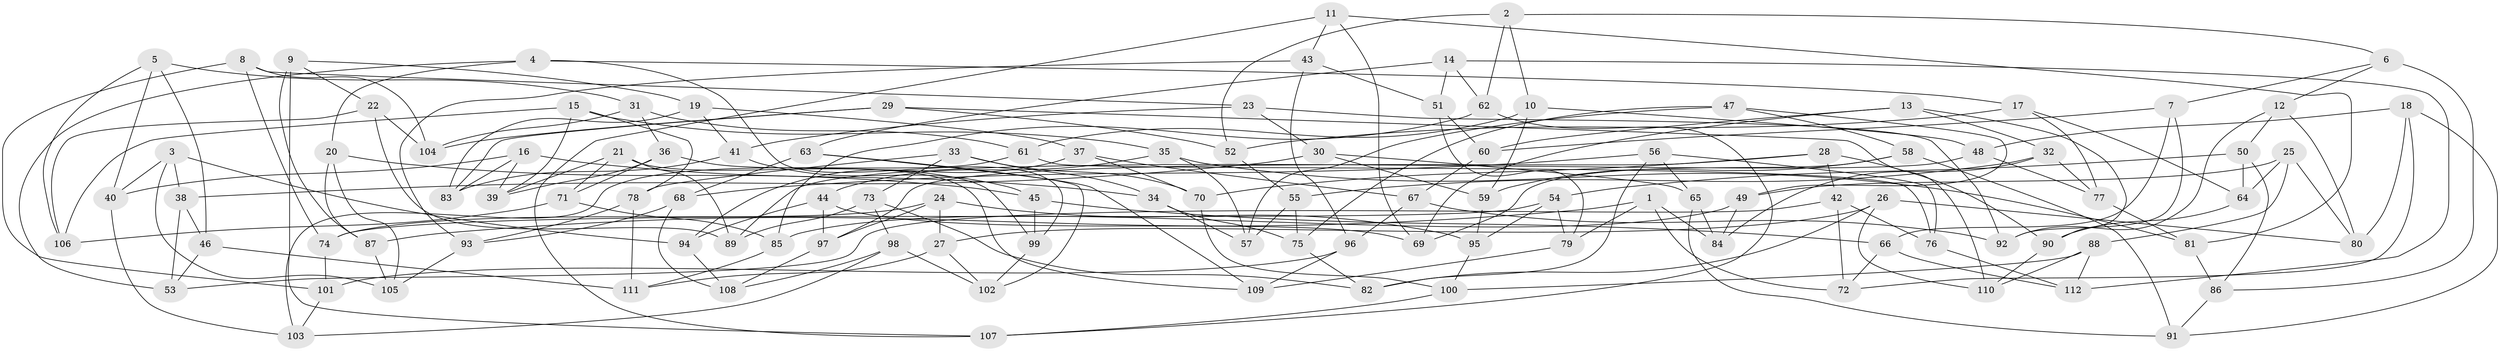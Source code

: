// Generated by graph-tools (version 1.1) at 2025/50/03/09/25 03:50:49]
// undirected, 112 vertices, 224 edges
graph export_dot {
graph [start="1"]
  node [color=gray90,style=filled];
  1;
  2;
  3;
  4;
  5;
  6;
  7;
  8;
  9;
  10;
  11;
  12;
  13;
  14;
  15;
  16;
  17;
  18;
  19;
  20;
  21;
  22;
  23;
  24;
  25;
  26;
  27;
  28;
  29;
  30;
  31;
  32;
  33;
  34;
  35;
  36;
  37;
  38;
  39;
  40;
  41;
  42;
  43;
  44;
  45;
  46;
  47;
  48;
  49;
  50;
  51;
  52;
  53;
  54;
  55;
  56;
  57;
  58;
  59;
  60;
  61;
  62;
  63;
  64;
  65;
  66;
  67;
  68;
  69;
  70;
  71;
  72;
  73;
  74;
  75;
  76;
  77;
  78;
  79;
  80;
  81;
  82;
  83;
  84;
  85;
  86;
  87;
  88;
  89;
  90;
  91;
  92;
  93;
  94;
  95;
  96;
  97;
  98;
  99;
  100;
  101;
  102;
  103;
  104;
  105;
  106;
  107;
  108;
  109;
  110;
  111;
  112;
  1 -- 87;
  1 -- 79;
  1 -- 84;
  1 -- 72;
  2 -- 62;
  2 -- 52;
  2 -- 6;
  2 -- 10;
  3 -- 105;
  3 -- 94;
  3 -- 40;
  3 -- 38;
  4 -- 17;
  4 -- 20;
  4 -- 99;
  4 -- 53;
  5 -- 106;
  5 -- 46;
  5 -- 40;
  5 -- 31;
  6 -- 86;
  6 -- 7;
  6 -- 12;
  7 -- 66;
  7 -- 92;
  7 -- 60;
  8 -- 101;
  8 -- 74;
  8 -- 104;
  8 -- 23;
  9 -- 87;
  9 -- 107;
  9 -- 22;
  9 -- 19;
  10 -- 48;
  10 -- 61;
  10 -- 59;
  11 -- 69;
  11 -- 81;
  11 -- 107;
  11 -- 43;
  12 -- 92;
  12 -- 50;
  12 -- 80;
  13 -- 90;
  13 -- 69;
  13 -- 60;
  13 -- 32;
  14 -- 63;
  14 -- 62;
  14 -- 51;
  14 -- 112;
  15 -- 35;
  15 -- 106;
  15 -- 78;
  15 -- 39;
  16 -- 34;
  16 -- 40;
  16 -- 39;
  16 -- 83;
  17 -- 52;
  17 -- 64;
  17 -- 77;
  18 -- 91;
  18 -- 48;
  18 -- 72;
  18 -- 80;
  19 -- 37;
  19 -- 83;
  19 -- 41;
  20 -- 45;
  20 -- 105;
  20 -- 87;
  21 -- 39;
  21 -- 71;
  21 -- 89;
  21 -- 109;
  22 -- 89;
  22 -- 104;
  22 -- 106;
  23 -- 92;
  23 -- 30;
  23 -- 41;
  24 -- 97;
  24 -- 95;
  24 -- 27;
  24 -- 74;
  25 -- 49;
  25 -- 80;
  25 -- 88;
  25 -- 64;
  26 -- 82;
  26 -- 110;
  26 -- 27;
  26 -- 80;
  27 -- 102;
  27 -- 111;
  28 -- 90;
  28 -- 42;
  28 -- 70;
  28 -- 97;
  29 -- 52;
  29 -- 104;
  29 -- 83;
  29 -- 110;
  30 -- 38;
  30 -- 59;
  30 -- 65;
  31 -- 104;
  31 -- 36;
  31 -- 61;
  32 -- 77;
  32 -- 84;
  32 -- 55;
  33 -- 73;
  33 -- 78;
  33 -- 34;
  33 -- 70;
  34 -- 57;
  34 -- 75;
  35 -- 57;
  35 -- 81;
  35 -- 44;
  36 -- 99;
  36 -- 39;
  36 -- 71;
  37 -- 70;
  37 -- 67;
  37 -- 94;
  38 -- 46;
  38 -- 53;
  40 -- 103;
  41 -- 83;
  41 -- 45;
  42 -- 72;
  42 -- 76;
  42 -- 53;
  43 -- 93;
  43 -- 96;
  43 -- 51;
  44 -- 97;
  44 -- 94;
  44 -- 69;
  45 -- 99;
  45 -- 66;
  46 -- 111;
  46 -- 53;
  47 -- 49;
  47 -- 57;
  47 -- 75;
  47 -- 58;
  48 -- 77;
  48 -- 89;
  49 -- 85;
  49 -- 84;
  50 -- 86;
  50 -- 64;
  50 -- 54;
  51 -- 60;
  51 -- 79;
  52 -- 55;
  54 -- 79;
  54 -- 95;
  54 -- 74;
  55 -- 75;
  55 -- 57;
  56 -- 82;
  56 -- 68;
  56 -- 76;
  56 -- 65;
  58 -- 69;
  58 -- 59;
  58 -- 91;
  59 -- 95;
  60 -- 67;
  61 -- 103;
  61 -- 76;
  62 -- 85;
  62 -- 107;
  63 -- 68;
  63 -- 109;
  63 -- 102;
  64 -- 90;
  65 -- 91;
  65 -- 84;
  66 -- 72;
  66 -- 112;
  67 -- 96;
  67 -- 92;
  68 -- 93;
  68 -- 108;
  70 -- 100;
  71 -- 85;
  71 -- 106;
  73 -- 98;
  73 -- 89;
  73 -- 82;
  74 -- 101;
  75 -- 82;
  76 -- 112;
  77 -- 81;
  78 -- 93;
  78 -- 111;
  79 -- 109;
  81 -- 86;
  85 -- 111;
  86 -- 91;
  87 -- 105;
  88 -- 110;
  88 -- 112;
  88 -- 100;
  90 -- 110;
  93 -- 105;
  94 -- 108;
  95 -- 100;
  96 -- 109;
  96 -- 101;
  97 -- 108;
  98 -- 103;
  98 -- 102;
  98 -- 108;
  99 -- 102;
  100 -- 107;
  101 -- 103;
}
